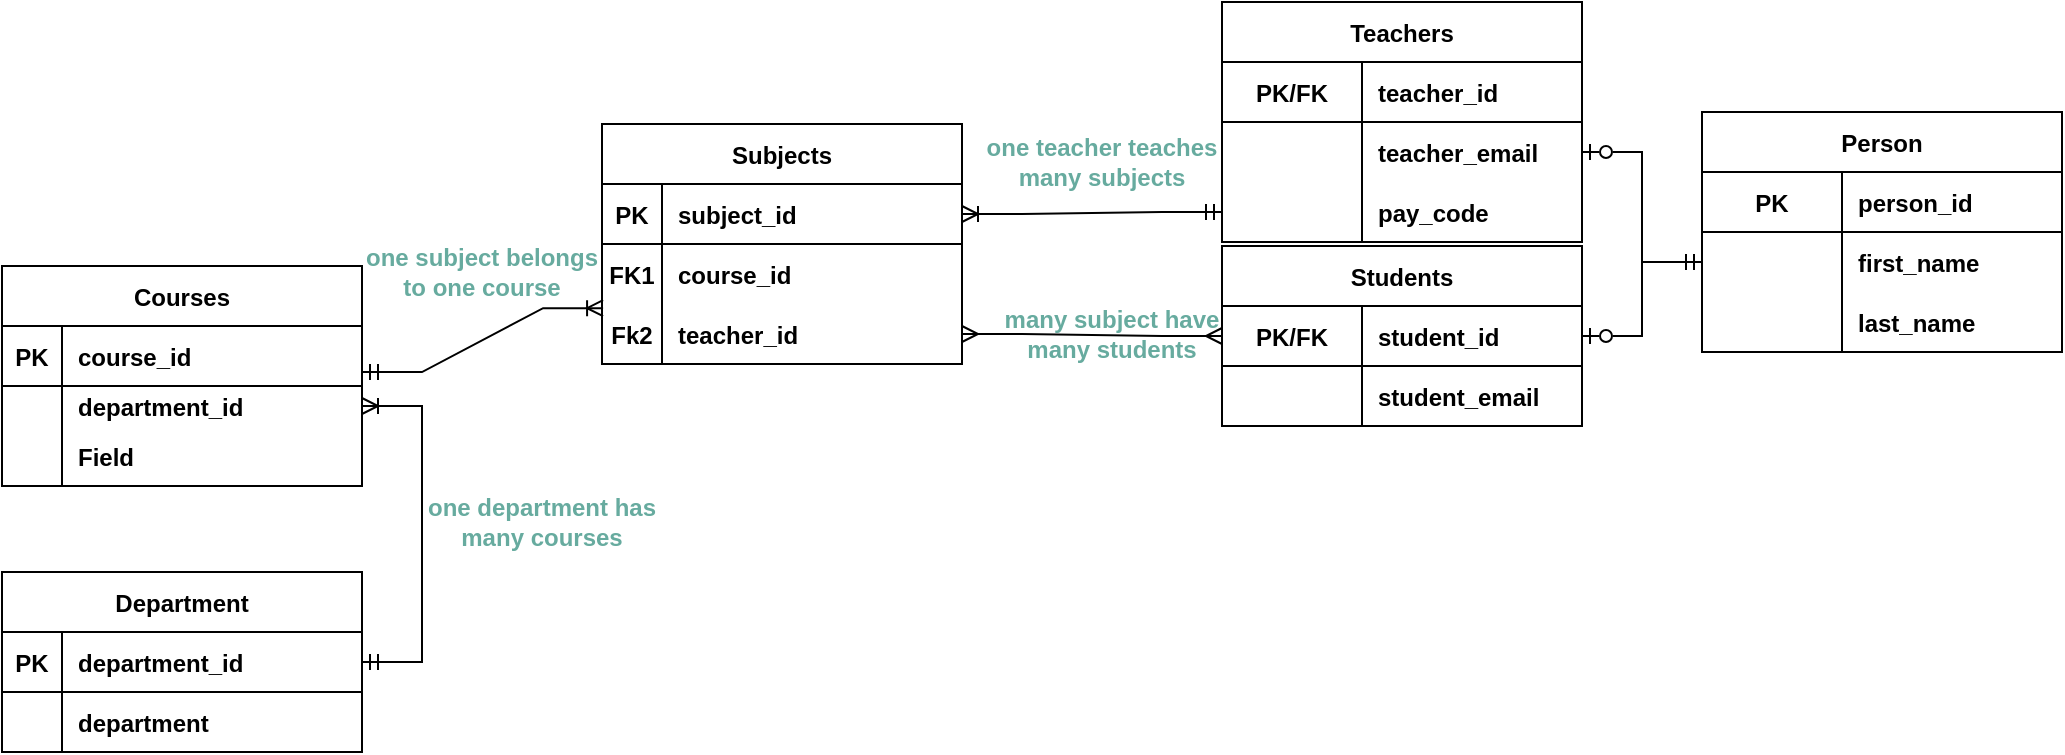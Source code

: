 <mxfile version="20.2.7" type="device"><diagram id="C5RBs43oDa-KdzZeNtuy" name="Page-1"><mxGraphModel dx="2951" dy="794" grid="1" gridSize="10" guides="1" tooltips="1" connect="1" arrows="1" fold="1" page="1" pageScale="1" pageWidth="827" pageHeight="1169" math="0" shadow="0"><root><mxCell id="WIyWlLk6GJQsqaUBKTNV-0"/><mxCell id="WIyWlLk6GJQsqaUBKTNV-1" parent="WIyWlLk6GJQsqaUBKTNV-0"/><mxCell id="LIIP96oNeMK7vDLCHSb4-39" value="Subjects" style="shape=table;startSize=30;container=1;collapsible=1;childLayout=tableLayout;fixedRows=1;rowLines=0;fontStyle=1;align=center;resizeLast=1;" parent="WIyWlLk6GJQsqaUBKTNV-1" vertex="1"><mxGeometry x="-1110" y="406" width="180" height="120" as="geometry"/></mxCell><mxCell id="LIIP96oNeMK7vDLCHSb4-40" value="" style="shape=tableRow;horizontal=0;startSize=0;swimlaneHead=0;swimlaneBody=0;fillColor=none;collapsible=0;dropTarget=0;points=[[0,0.5],[1,0.5]];portConstraint=eastwest;top=0;left=0;right=0;bottom=1;fontStyle=1" parent="LIIP96oNeMK7vDLCHSb4-39" vertex="1"><mxGeometry y="30" width="180" height="30" as="geometry"/></mxCell><mxCell id="LIIP96oNeMK7vDLCHSb4-41" value="PK" style="shape=partialRectangle;connectable=0;fillColor=none;top=0;left=0;bottom=0;right=0;fontStyle=1;overflow=hidden;" parent="LIIP96oNeMK7vDLCHSb4-40" vertex="1"><mxGeometry width="30" height="30" as="geometry"><mxRectangle width="30" height="30" as="alternateBounds"/></mxGeometry></mxCell><mxCell id="LIIP96oNeMK7vDLCHSb4-42" value="subject_id" style="shape=partialRectangle;connectable=0;fillColor=none;top=0;left=0;bottom=0;right=0;align=left;spacingLeft=6;fontStyle=1;overflow=hidden;" parent="LIIP96oNeMK7vDLCHSb4-40" vertex="1"><mxGeometry x="30" width="150" height="30" as="geometry"><mxRectangle width="150" height="30" as="alternateBounds"/></mxGeometry></mxCell><mxCell id="LIIP96oNeMK7vDLCHSb4-43" value="" style="shape=tableRow;horizontal=0;startSize=0;swimlaneHead=0;swimlaneBody=0;fillColor=none;collapsible=0;dropTarget=0;points=[[0,0.5],[1,0.5]];portConstraint=eastwest;top=0;left=0;right=0;bottom=0;fontStyle=1" parent="LIIP96oNeMK7vDLCHSb4-39" vertex="1"><mxGeometry y="60" width="180" height="30" as="geometry"/></mxCell><mxCell id="LIIP96oNeMK7vDLCHSb4-44" value="FK1" style="shape=partialRectangle;connectable=0;fillColor=none;top=0;left=0;bottom=0;right=0;editable=1;overflow=hidden;fontStyle=1" parent="LIIP96oNeMK7vDLCHSb4-43" vertex="1"><mxGeometry width="30" height="30" as="geometry"><mxRectangle width="30" height="30" as="alternateBounds"/></mxGeometry></mxCell><mxCell id="LIIP96oNeMK7vDLCHSb4-45" value="course_id" style="shape=partialRectangle;connectable=0;fillColor=none;top=0;left=0;bottom=0;right=0;align=left;spacingLeft=6;overflow=hidden;fontStyle=1" parent="LIIP96oNeMK7vDLCHSb4-43" vertex="1"><mxGeometry x="30" width="150" height="30" as="geometry"><mxRectangle width="150" height="30" as="alternateBounds"/></mxGeometry></mxCell><mxCell id="LIIP96oNeMK7vDLCHSb4-46" value="" style="shape=tableRow;horizontal=0;startSize=0;swimlaneHead=0;swimlaneBody=0;fillColor=none;collapsible=0;dropTarget=0;points=[[0,0.5],[1,0.5]];portConstraint=eastwest;top=0;left=0;right=0;bottom=0;fontStyle=1" parent="LIIP96oNeMK7vDLCHSb4-39" vertex="1"><mxGeometry y="90" width="180" height="30" as="geometry"/></mxCell><mxCell id="LIIP96oNeMK7vDLCHSb4-47" value="Fk2" style="shape=partialRectangle;connectable=0;fillColor=none;top=0;left=0;bottom=0;right=0;editable=1;overflow=hidden;fontStyle=1" parent="LIIP96oNeMK7vDLCHSb4-46" vertex="1"><mxGeometry width="30" height="30" as="geometry"><mxRectangle width="30" height="30" as="alternateBounds"/></mxGeometry></mxCell><mxCell id="LIIP96oNeMK7vDLCHSb4-48" value="teacher_id" style="shape=partialRectangle;connectable=0;fillColor=none;top=0;left=0;bottom=0;right=0;align=left;spacingLeft=6;overflow=hidden;fontStyle=1" parent="LIIP96oNeMK7vDLCHSb4-46" vertex="1"><mxGeometry x="30" width="150" height="30" as="geometry"><mxRectangle width="150" height="30" as="alternateBounds"/></mxGeometry></mxCell><mxCell id="LIIP96oNeMK7vDLCHSb4-78" value="Courses" style="shape=table;startSize=30;container=1;collapsible=1;childLayout=tableLayout;fixedRows=1;rowLines=0;fontStyle=1;align=center;resizeLast=1;" parent="WIyWlLk6GJQsqaUBKTNV-1" vertex="1"><mxGeometry x="-1410" y="477" width="180" height="110" as="geometry"/></mxCell><mxCell id="LIIP96oNeMK7vDLCHSb4-79" value="" style="shape=tableRow;horizontal=0;startSize=0;swimlaneHead=0;swimlaneBody=0;fillColor=none;collapsible=0;dropTarget=0;points=[[0,0.5],[1,0.5]];portConstraint=eastwest;top=0;left=0;right=0;bottom=1;fontStyle=1" parent="LIIP96oNeMK7vDLCHSb4-78" vertex="1"><mxGeometry y="30" width="180" height="30" as="geometry"/></mxCell><mxCell id="LIIP96oNeMK7vDLCHSb4-80" value="PK" style="shape=partialRectangle;connectable=0;fillColor=none;top=0;left=0;bottom=0;right=0;fontStyle=1;overflow=hidden;" parent="LIIP96oNeMK7vDLCHSb4-79" vertex="1"><mxGeometry width="30" height="30" as="geometry"><mxRectangle width="30" height="30" as="alternateBounds"/></mxGeometry></mxCell><mxCell id="LIIP96oNeMK7vDLCHSb4-81" value="course_id" style="shape=partialRectangle;connectable=0;fillColor=none;top=0;left=0;bottom=0;right=0;align=left;spacingLeft=6;fontStyle=1;overflow=hidden;" parent="LIIP96oNeMK7vDLCHSb4-79" vertex="1"><mxGeometry x="30" width="150" height="30" as="geometry"><mxRectangle width="150" height="30" as="alternateBounds"/></mxGeometry></mxCell><mxCell id="LIIP96oNeMK7vDLCHSb4-82" value="" style="shape=tableRow;horizontal=0;startSize=0;swimlaneHead=0;swimlaneBody=0;fillColor=none;collapsible=0;dropTarget=0;points=[[0,0.5],[1,0.5]];portConstraint=eastwest;top=0;left=0;right=0;bottom=0;fontStyle=1" parent="LIIP96oNeMK7vDLCHSb4-78" vertex="1"><mxGeometry y="60" width="180" height="20" as="geometry"/></mxCell><mxCell id="LIIP96oNeMK7vDLCHSb4-83" value="" style="shape=partialRectangle;connectable=0;fillColor=none;top=0;left=0;bottom=0;right=0;editable=1;overflow=hidden;fontStyle=1" parent="LIIP96oNeMK7vDLCHSb4-82" vertex="1"><mxGeometry width="30" height="20" as="geometry"><mxRectangle width="30" height="20" as="alternateBounds"/></mxGeometry></mxCell><mxCell id="LIIP96oNeMK7vDLCHSb4-84" value="department_id" style="shape=partialRectangle;connectable=0;fillColor=none;top=0;left=0;bottom=0;right=0;align=left;spacingLeft=6;overflow=hidden;fontStyle=1" parent="LIIP96oNeMK7vDLCHSb4-82" vertex="1"><mxGeometry x="30" width="150" height="20" as="geometry"><mxRectangle width="150" height="20" as="alternateBounds"/></mxGeometry></mxCell><mxCell id="LIIP96oNeMK7vDLCHSb4-85" value="" style="shape=tableRow;horizontal=0;startSize=0;swimlaneHead=0;swimlaneBody=0;fillColor=none;collapsible=0;dropTarget=0;points=[[0,0.5],[1,0.5]];portConstraint=eastwest;top=0;left=0;right=0;bottom=0;fontStyle=1" parent="LIIP96oNeMK7vDLCHSb4-78" vertex="1"><mxGeometry y="80" width="180" height="30" as="geometry"/></mxCell><mxCell id="LIIP96oNeMK7vDLCHSb4-86" value="" style="shape=partialRectangle;connectable=0;fillColor=none;top=0;left=0;bottom=0;right=0;editable=1;overflow=hidden;fontStyle=1" parent="LIIP96oNeMK7vDLCHSb4-85" vertex="1"><mxGeometry width="30" height="30" as="geometry"><mxRectangle width="30" height="30" as="alternateBounds"/></mxGeometry></mxCell><mxCell id="LIIP96oNeMK7vDLCHSb4-87" value="Field" style="shape=partialRectangle;connectable=0;fillColor=none;top=0;left=0;bottom=0;right=0;align=left;spacingLeft=6;overflow=hidden;fontStyle=1" parent="LIIP96oNeMK7vDLCHSb4-85" vertex="1"><mxGeometry x="30" width="150" height="30" as="geometry"><mxRectangle width="150" height="30" as="alternateBounds"/></mxGeometry></mxCell><mxCell id="LIIP96oNeMK7vDLCHSb4-91" value="Department" style="shape=table;startSize=30;container=1;collapsible=1;childLayout=tableLayout;fixedRows=1;rowLines=0;fontStyle=1;align=center;resizeLast=1;" parent="WIyWlLk6GJQsqaUBKTNV-1" vertex="1"><mxGeometry x="-1410" y="630" width="180" height="90" as="geometry"><mxRectangle x="-960" y="240" width="110" height="30" as="alternateBounds"/></mxGeometry></mxCell><mxCell id="LIIP96oNeMK7vDLCHSb4-92" value="" style="shape=tableRow;horizontal=0;startSize=0;swimlaneHead=0;swimlaneBody=0;fillColor=none;collapsible=0;dropTarget=0;points=[[0,0.5],[1,0.5]];portConstraint=eastwest;top=0;left=0;right=0;bottom=1;fontStyle=1" parent="LIIP96oNeMK7vDLCHSb4-91" vertex="1"><mxGeometry y="30" width="180" height="30" as="geometry"/></mxCell><mxCell id="LIIP96oNeMK7vDLCHSb4-93" value="PK" style="shape=partialRectangle;connectable=0;fillColor=none;top=0;left=0;bottom=0;right=0;fontStyle=1;overflow=hidden;" parent="LIIP96oNeMK7vDLCHSb4-92" vertex="1"><mxGeometry width="30" height="30" as="geometry"><mxRectangle width="30" height="30" as="alternateBounds"/></mxGeometry></mxCell><mxCell id="LIIP96oNeMK7vDLCHSb4-94" value="department_id" style="shape=partialRectangle;connectable=0;fillColor=none;top=0;left=0;bottom=0;right=0;align=left;spacingLeft=6;fontStyle=1;overflow=hidden;" parent="LIIP96oNeMK7vDLCHSb4-92" vertex="1"><mxGeometry x="30" width="150" height="30" as="geometry"><mxRectangle width="150" height="30" as="alternateBounds"/></mxGeometry></mxCell><mxCell id="LIIP96oNeMK7vDLCHSb4-95" value="" style="shape=tableRow;horizontal=0;startSize=0;swimlaneHead=0;swimlaneBody=0;fillColor=none;collapsible=0;dropTarget=0;points=[[0,0.5],[1,0.5]];portConstraint=eastwest;top=0;left=0;right=0;bottom=0;fontStyle=1" parent="LIIP96oNeMK7vDLCHSb4-91" vertex="1"><mxGeometry y="60" width="180" height="30" as="geometry"/></mxCell><mxCell id="LIIP96oNeMK7vDLCHSb4-96" value="" style="shape=partialRectangle;connectable=0;fillColor=none;top=0;left=0;bottom=0;right=0;editable=1;overflow=hidden;fontStyle=1" parent="LIIP96oNeMK7vDLCHSb4-95" vertex="1"><mxGeometry width="30" height="30" as="geometry"><mxRectangle width="30" height="30" as="alternateBounds"/></mxGeometry></mxCell><mxCell id="LIIP96oNeMK7vDLCHSb4-97" value="department" style="shape=partialRectangle;connectable=0;fillColor=none;top=0;left=0;bottom=0;right=0;align=left;spacingLeft=6;overflow=hidden;fontStyle=1" parent="LIIP96oNeMK7vDLCHSb4-95" vertex="1"><mxGeometry x="30" width="150" height="30" as="geometry"><mxRectangle width="150" height="30" as="alternateBounds"/></mxGeometry></mxCell><mxCell id="LIIP96oNeMK7vDLCHSb4-104" value="Teachers" style="shape=table;startSize=30;container=1;collapsible=1;childLayout=tableLayout;fixedRows=1;rowLines=0;fontStyle=1;align=center;resizeLast=1;" parent="WIyWlLk6GJQsqaUBKTNV-1" vertex="1"><mxGeometry x="-800" y="345" width="180" height="120" as="geometry"/></mxCell><mxCell id="LIIP96oNeMK7vDLCHSb4-105" value="" style="shape=tableRow;horizontal=0;startSize=0;swimlaneHead=0;swimlaneBody=0;fillColor=none;collapsible=0;dropTarget=0;points=[[0,0.5],[1,0.5]];portConstraint=eastwest;top=0;left=0;right=0;bottom=1;fontStyle=1" parent="LIIP96oNeMK7vDLCHSb4-104" vertex="1"><mxGeometry y="30" width="180" height="30" as="geometry"/></mxCell><mxCell id="LIIP96oNeMK7vDLCHSb4-106" value="PK/FK" style="shape=partialRectangle;connectable=0;fillColor=none;top=0;left=0;bottom=0;right=0;fontStyle=1;overflow=hidden;" parent="LIIP96oNeMK7vDLCHSb4-105" vertex="1"><mxGeometry width="70" height="30" as="geometry"><mxRectangle width="70" height="30" as="alternateBounds"/></mxGeometry></mxCell><mxCell id="LIIP96oNeMK7vDLCHSb4-107" value="teacher_id" style="shape=partialRectangle;connectable=0;fillColor=none;top=0;left=0;bottom=0;right=0;align=left;spacingLeft=6;fontStyle=1;overflow=hidden;" parent="LIIP96oNeMK7vDLCHSb4-105" vertex="1"><mxGeometry x="70" width="110" height="30" as="geometry"><mxRectangle width="110" height="30" as="alternateBounds"/></mxGeometry></mxCell><mxCell id="LIIP96oNeMK7vDLCHSb4-108" value="" style="shape=tableRow;horizontal=0;startSize=0;swimlaneHead=0;swimlaneBody=0;fillColor=none;collapsible=0;dropTarget=0;points=[[0,0.5],[1,0.5]];portConstraint=eastwest;top=0;left=0;right=0;bottom=0;fontStyle=1" parent="LIIP96oNeMK7vDLCHSb4-104" vertex="1"><mxGeometry y="60" width="180" height="30" as="geometry"/></mxCell><mxCell id="LIIP96oNeMK7vDLCHSb4-109" value="" style="shape=partialRectangle;connectable=0;fillColor=none;top=0;left=0;bottom=0;right=0;editable=1;overflow=hidden;fontStyle=1" parent="LIIP96oNeMK7vDLCHSb4-108" vertex="1"><mxGeometry width="70" height="30" as="geometry"><mxRectangle width="70" height="30" as="alternateBounds"/></mxGeometry></mxCell><mxCell id="LIIP96oNeMK7vDLCHSb4-110" value="teacher_email" style="shape=partialRectangle;connectable=0;fillColor=none;top=0;left=0;bottom=0;right=0;align=left;spacingLeft=6;overflow=hidden;fontStyle=1" parent="LIIP96oNeMK7vDLCHSb4-108" vertex="1"><mxGeometry x="70" width="110" height="30" as="geometry"><mxRectangle width="110" height="30" as="alternateBounds"/></mxGeometry></mxCell><mxCell id="LIIP96oNeMK7vDLCHSb4-111" value="" style="shape=tableRow;horizontal=0;startSize=0;swimlaneHead=0;swimlaneBody=0;fillColor=none;collapsible=0;dropTarget=0;points=[[0,0.5],[1,0.5]];portConstraint=eastwest;top=0;left=0;right=0;bottom=0;fontStyle=1" parent="LIIP96oNeMK7vDLCHSb4-104" vertex="1"><mxGeometry y="90" width="180" height="30" as="geometry"/></mxCell><mxCell id="LIIP96oNeMK7vDLCHSb4-112" value="" style="shape=partialRectangle;connectable=0;fillColor=none;top=0;left=0;bottom=0;right=0;editable=1;overflow=hidden;fontStyle=1" parent="LIIP96oNeMK7vDLCHSb4-111" vertex="1"><mxGeometry width="70" height="30" as="geometry"><mxRectangle width="70" height="30" as="alternateBounds"/></mxGeometry></mxCell><mxCell id="LIIP96oNeMK7vDLCHSb4-113" value="pay_code" style="shape=partialRectangle;connectable=0;fillColor=none;top=0;left=0;bottom=0;right=0;align=left;spacingLeft=6;overflow=hidden;fontStyle=1" parent="LIIP96oNeMK7vDLCHSb4-111" vertex="1"><mxGeometry x="70" width="110" height="30" as="geometry"><mxRectangle width="110" height="30" as="alternateBounds"/></mxGeometry></mxCell><mxCell id="LIIP96oNeMK7vDLCHSb4-117" value="Students" style="shape=table;startSize=30;container=1;collapsible=1;childLayout=tableLayout;fixedRows=1;rowLines=0;fontStyle=1;align=center;resizeLast=1;" parent="WIyWlLk6GJQsqaUBKTNV-1" vertex="1"><mxGeometry x="-800" y="467" width="180" height="90" as="geometry"/></mxCell><mxCell id="LIIP96oNeMK7vDLCHSb4-118" value="" style="shape=tableRow;horizontal=0;startSize=0;swimlaneHead=0;swimlaneBody=0;fillColor=none;collapsible=0;dropTarget=0;points=[[0,0.5],[1,0.5]];portConstraint=eastwest;top=0;left=0;right=0;bottom=1;fontStyle=1" parent="LIIP96oNeMK7vDLCHSb4-117" vertex="1"><mxGeometry y="30" width="180" height="30" as="geometry"/></mxCell><mxCell id="LIIP96oNeMK7vDLCHSb4-119" value="PK/FK" style="shape=partialRectangle;connectable=0;fillColor=none;top=0;left=0;bottom=0;right=0;fontStyle=1;overflow=hidden;" parent="LIIP96oNeMK7vDLCHSb4-118" vertex="1"><mxGeometry width="70" height="30" as="geometry"><mxRectangle width="70" height="30" as="alternateBounds"/></mxGeometry></mxCell><mxCell id="LIIP96oNeMK7vDLCHSb4-120" value="student_id" style="shape=partialRectangle;connectable=0;fillColor=none;top=0;left=0;bottom=0;right=0;align=left;spacingLeft=6;fontStyle=1;overflow=hidden;" parent="LIIP96oNeMK7vDLCHSb4-118" vertex="1"><mxGeometry x="70" width="110" height="30" as="geometry"><mxRectangle width="110" height="30" as="alternateBounds"/></mxGeometry></mxCell><mxCell id="LIIP96oNeMK7vDLCHSb4-121" value="" style="shape=tableRow;horizontal=0;startSize=0;swimlaneHead=0;swimlaneBody=0;fillColor=none;collapsible=0;dropTarget=0;points=[[0,0.5],[1,0.5]];portConstraint=eastwest;top=0;left=0;right=0;bottom=0;fontStyle=1" parent="LIIP96oNeMK7vDLCHSb4-117" vertex="1"><mxGeometry y="60" width="180" height="30" as="geometry"/></mxCell><mxCell id="LIIP96oNeMK7vDLCHSb4-122" value="" style="shape=partialRectangle;connectable=0;fillColor=none;top=0;left=0;bottom=0;right=0;editable=1;overflow=hidden;fontStyle=1" parent="LIIP96oNeMK7vDLCHSb4-121" vertex="1"><mxGeometry width="70" height="30" as="geometry"><mxRectangle width="70" height="30" as="alternateBounds"/></mxGeometry></mxCell><mxCell id="LIIP96oNeMK7vDLCHSb4-123" value="student_email" style="shape=partialRectangle;connectable=0;fillColor=none;top=0;left=0;bottom=0;right=0;align=left;spacingLeft=6;overflow=hidden;fontStyle=1" parent="LIIP96oNeMK7vDLCHSb4-121" vertex="1"><mxGeometry x="70" width="110" height="30" as="geometry"><mxRectangle width="110" height="30" as="alternateBounds"/></mxGeometry></mxCell><mxCell id="LIIP96oNeMK7vDLCHSb4-189" value="Person" style="shape=table;startSize=30;container=1;collapsible=1;childLayout=tableLayout;fixedRows=1;rowLines=0;fontStyle=1;align=center;resizeLast=1;" parent="WIyWlLk6GJQsqaUBKTNV-1" vertex="1"><mxGeometry x="-560" y="400" width="180" height="120" as="geometry"/></mxCell><mxCell id="LIIP96oNeMK7vDLCHSb4-190" value="" style="shape=tableRow;horizontal=0;startSize=0;swimlaneHead=0;swimlaneBody=0;fillColor=none;collapsible=0;dropTarget=0;points=[[0,0.5],[1,0.5]];portConstraint=eastwest;top=0;left=0;right=0;bottom=1;fontStyle=1" parent="LIIP96oNeMK7vDLCHSb4-189" vertex="1"><mxGeometry y="30" width="180" height="30" as="geometry"/></mxCell><mxCell id="LIIP96oNeMK7vDLCHSb4-191" value="PK" style="shape=partialRectangle;connectable=0;fillColor=none;top=0;left=0;bottom=0;right=0;fontStyle=1;overflow=hidden;" parent="LIIP96oNeMK7vDLCHSb4-190" vertex="1"><mxGeometry width="70" height="30" as="geometry"><mxRectangle width="70" height="30" as="alternateBounds"/></mxGeometry></mxCell><mxCell id="LIIP96oNeMK7vDLCHSb4-192" value="person_id" style="shape=partialRectangle;connectable=0;fillColor=none;top=0;left=0;bottom=0;right=0;align=left;spacingLeft=6;fontStyle=1;overflow=hidden;" parent="LIIP96oNeMK7vDLCHSb4-190" vertex="1"><mxGeometry x="70" width="110" height="30" as="geometry"><mxRectangle width="110" height="30" as="alternateBounds"/></mxGeometry></mxCell><mxCell id="LIIP96oNeMK7vDLCHSb4-193" value="" style="shape=tableRow;horizontal=0;startSize=0;swimlaneHead=0;swimlaneBody=0;fillColor=none;collapsible=0;dropTarget=0;points=[[0,0.5],[1,0.5]];portConstraint=eastwest;top=0;left=0;right=0;bottom=0;fontStyle=1" parent="LIIP96oNeMK7vDLCHSb4-189" vertex="1"><mxGeometry y="60" width="180" height="30" as="geometry"/></mxCell><mxCell id="LIIP96oNeMK7vDLCHSb4-194" value="" style="shape=partialRectangle;connectable=0;fillColor=none;top=0;left=0;bottom=0;right=0;editable=1;overflow=hidden;fontStyle=1" parent="LIIP96oNeMK7vDLCHSb4-193" vertex="1"><mxGeometry width="70" height="30" as="geometry"><mxRectangle width="70" height="30" as="alternateBounds"/></mxGeometry></mxCell><mxCell id="LIIP96oNeMK7vDLCHSb4-195" value="first_name" style="shape=partialRectangle;connectable=0;fillColor=none;top=0;left=0;bottom=0;right=0;align=left;spacingLeft=6;overflow=hidden;fontStyle=1" parent="LIIP96oNeMK7vDLCHSb4-193" vertex="1"><mxGeometry x="70" width="110" height="30" as="geometry"><mxRectangle width="110" height="30" as="alternateBounds"/></mxGeometry></mxCell><mxCell id="LIIP96oNeMK7vDLCHSb4-196" value="" style="shape=tableRow;horizontal=0;startSize=0;swimlaneHead=0;swimlaneBody=0;fillColor=none;collapsible=0;dropTarget=0;points=[[0,0.5],[1,0.5]];portConstraint=eastwest;top=0;left=0;right=0;bottom=0;fontStyle=1" parent="LIIP96oNeMK7vDLCHSb4-189" vertex="1"><mxGeometry y="90" width="180" height="30" as="geometry"/></mxCell><mxCell id="LIIP96oNeMK7vDLCHSb4-197" value="" style="shape=partialRectangle;connectable=0;fillColor=none;top=0;left=0;bottom=0;right=0;editable=1;overflow=hidden;fontStyle=1" parent="LIIP96oNeMK7vDLCHSb4-196" vertex="1"><mxGeometry width="70" height="30" as="geometry"><mxRectangle width="70" height="30" as="alternateBounds"/></mxGeometry></mxCell><mxCell id="LIIP96oNeMK7vDLCHSb4-198" value="last_name" style="shape=partialRectangle;connectable=0;fillColor=none;top=0;left=0;bottom=0;right=0;align=left;spacingLeft=6;overflow=hidden;fontStyle=1" parent="LIIP96oNeMK7vDLCHSb4-196" vertex="1"><mxGeometry x="70" width="110" height="30" as="geometry"><mxRectangle width="110" height="30" as="alternateBounds"/></mxGeometry></mxCell><mxCell id="LIIP96oNeMK7vDLCHSb4-216" value="" style="edgeStyle=entityRelationEdgeStyle;fontSize=12;html=1;endArrow=ERoneToMany;rounded=0;entryX=1;entryY=0.5;entryDx=0;entryDy=0;startArrow=ERmandOne;startFill=0;exitX=1;exitY=0.5;exitDx=0;exitDy=0;" parent="WIyWlLk6GJQsqaUBKTNV-1" source="LIIP96oNeMK7vDLCHSb4-92" target="LIIP96oNeMK7vDLCHSb4-82" edge="1"><mxGeometry width="100" height="100" relative="1" as="geometry"><mxPoint x="-1200" y="660" as="sourcePoint"/><mxPoint x="-1550" y="500" as="targetPoint"/></mxGeometry></mxCell><mxCell id="LIIP96oNeMK7vDLCHSb4-218" value="" style="edgeStyle=entityRelationEdgeStyle;fontSize=12;html=1;endArrow=ERoneToMany;rounded=0;exitX=1;exitY=0.767;exitDx=0;exitDy=0;entryX=0.003;entryY=0.069;entryDx=0;entryDy=0;startArrow=ERmandOne;startFill=0;entryPerimeter=0;exitPerimeter=0;" parent="WIyWlLk6GJQsqaUBKTNV-1" source="LIIP96oNeMK7vDLCHSb4-79" target="LIIP96oNeMK7vDLCHSb4-46" edge="1"><mxGeometry width="100" height="100" relative="1" as="geometry"><mxPoint x="-1280" y="550.0" as="sourcePoint"/><mxPoint x="-1280" y="750.0" as="targetPoint"/></mxGeometry></mxCell><mxCell id="LIIP96oNeMK7vDLCHSb4-220" value="" style="edgeStyle=entityRelationEdgeStyle;fontSize=12;html=1;endArrow=ERoneToMany;rounded=0;exitX=0;exitY=0.5;exitDx=0;exitDy=0;entryX=1;entryY=0.5;entryDx=0;entryDy=0;startArrow=ERmandOne;startFill=0;" parent="WIyWlLk6GJQsqaUBKTNV-1" source="LIIP96oNeMK7vDLCHSb4-111" target="LIIP96oNeMK7vDLCHSb4-40" edge="1"><mxGeometry width="100" height="100" relative="1" as="geometry"><mxPoint x="-770" y="760" as="sourcePoint"/><mxPoint x="-870" y="335" as="targetPoint"/></mxGeometry></mxCell><mxCell id="LIIP96oNeMK7vDLCHSb4-225" value="" style="edgeStyle=entityRelationEdgeStyle;fontSize=12;html=1;endArrow=ERmandOne;endFill=0;rounded=0;exitX=1;exitY=0.5;exitDx=0;exitDy=0;startArrow=ERzeroToOne;startFill=0;entryX=0;entryY=0.5;entryDx=0;entryDy=0;" parent="WIyWlLk6GJQsqaUBKTNV-1" source="LIIP96oNeMK7vDLCHSb4-108" target="LIIP96oNeMK7vDLCHSb4-193" edge="1"><mxGeometry width="100" height="100" relative="1" as="geometry"><mxPoint x="-347" y="289.41" as="sourcePoint"/><mxPoint x="-227" y="289.41" as="targetPoint"/></mxGeometry></mxCell><mxCell id="LIIP96oNeMK7vDLCHSb4-226" value="" style="edgeStyle=entityRelationEdgeStyle;fontSize=12;html=1;endArrow=ERmandOne;endFill=0;rounded=0;exitX=1;exitY=0.5;exitDx=0;exitDy=0;startArrow=ERzeroToOne;startFill=0;entryX=0;entryY=0.5;entryDx=0;entryDy=0;" parent="WIyWlLk6GJQsqaUBKTNV-1" source="LIIP96oNeMK7vDLCHSb4-118" target="LIIP96oNeMK7vDLCHSb4-193" edge="1"><mxGeometry width="100" height="100" relative="1" as="geometry"><mxPoint x="-277" y="560" as="sourcePoint"/><mxPoint x="-227" y="290" as="targetPoint"/></mxGeometry></mxCell><mxCell id="eEUgSSwypogQlJn2iaRV-2" value="" style="edgeStyle=entityRelationEdgeStyle;fontSize=12;html=1;endArrow=ERmany;startArrow=ERmany;rounded=0;exitX=1;exitY=0.5;exitDx=0;exitDy=0;entryX=0;entryY=0.5;entryDx=0;entryDy=0;" edge="1" parent="WIyWlLk6GJQsqaUBKTNV-1" source="LIIP96oNeMK7vDLCHSb4-46" target="LIIP96oNeMK7vDLCHSb4-118"><mxGeometry width="100" height="100" relative="1" as="geometry"><mxPoint x="-850" y="460" as="sourcePoint"/><mxPoint x="-800" y="535" as="targetPoint"/></mxGeometry></mxCell><mxCell id="eEUgSSwypogQlJn2iaRV-8" value="one department has many courses" style="text;html=1;strokeColor=none;fillColor=none;align=center;verticalAlign=middle;whiteSpace=wrap;rounded=0;fontColor=#67AB9F;fontStyle=1" vertex="1" parent="WIyWlLk6GJQsqaUBKTNV-1"><mxGeometry x="-1200" y="590" width="120" height="30" as="geometry"/></mxCell><mxCell id="eEUgSSwypogQlJn2iaRV-9" value="one teacher teaches many subjects" style="text;html=1;strokeColor=none;fillColor=none;align=center;verticalAlign=middle;whiteSpace=wrap;rounded=0;fontStyle=1;fontColor=#67AB9F;" vertex="1" parent="WIyWlLk6GJQsqaUBKTNV-1"><mxGeometry x="-920" y="410" width="120" height="30" as="geometry"/></mxCell><mxCell id="eEUgSSwypogQlJn2iaRV-10" value="one subject belongs to one course" style="text;html=1;strokeColor=none;fillColor=none;align=center;verticalAlign=middle;whiteSpace=wrap;rounded=0;flipH=1;flipV=0;rotation=0;fontColor=#67AB9F;fontStyle=1" vertex="1" parent="WIyWlLk6GJQsqaUBKTNV-1"><mxGeometry x="-1230" y="465" width="120" height="30" as="geometry"/></mxCell><mxCell id="eEUgSSwypogQlJn2iaRV-12" value="many subject have many students" style="text;html=1;strokeColor=none;fillColor=none;align=center;verticalAlign=middle;whiteSpace=wrap;rounded=0;fontColor=#67AB9F;fontStyle=1" vertex="1" parent="WIyWlLk6GJQsqaUBKTNV-1"><mxGeometry x="-920" y="496" width="130" height="30" as="geometry"/></mxCell></root></mxGraphModel></diagram></mxfile>